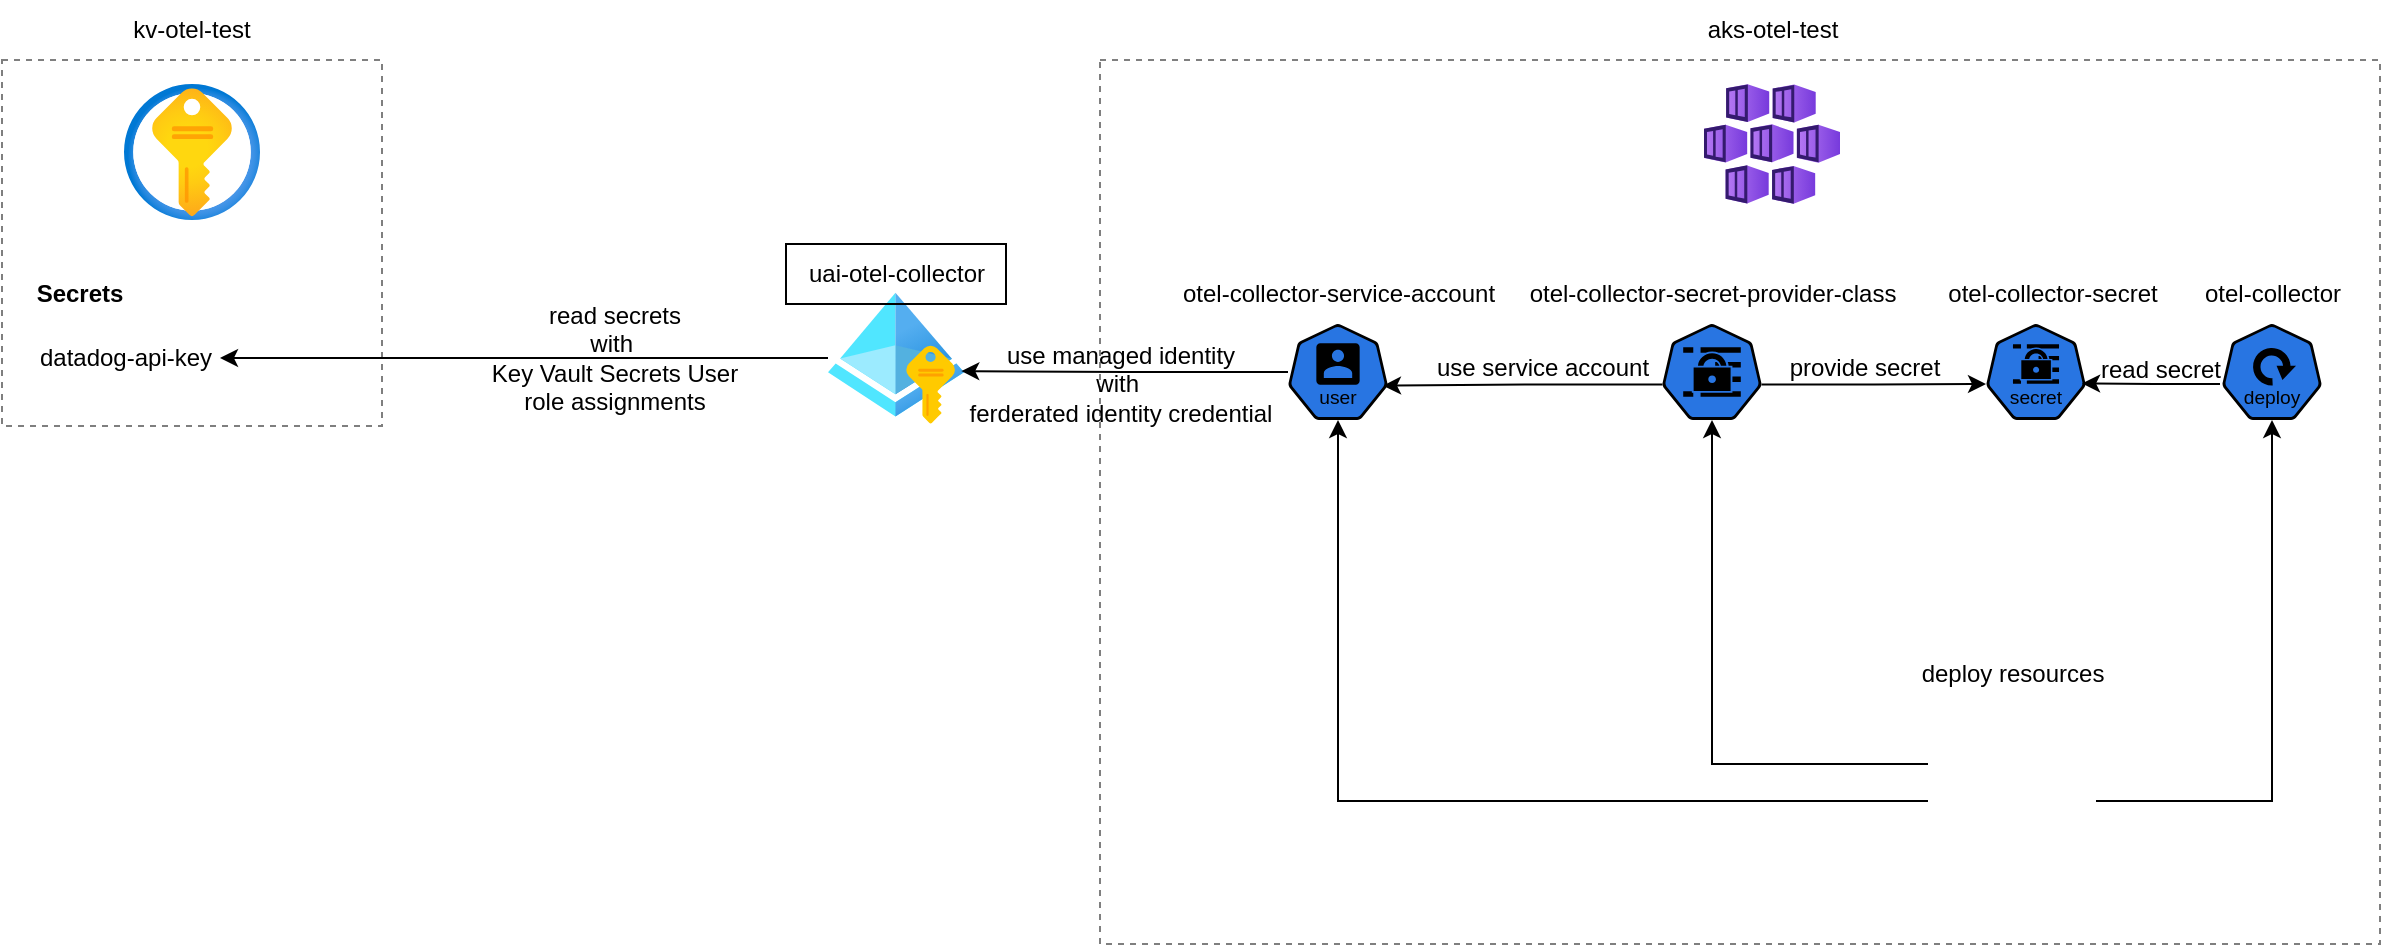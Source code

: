 <mxfile version="27.1.6">
  <diagram name="Seite-1" id="7hMeD5sugoqp-91o-IG9">
    <mxGraphModel dx="1989" dy="555" grid="0" gridSize="10" guides="0" tooltips="1" connect="1" arrows="0" fold="1" page="0" pageScale="1" pageWidth="827" pageHeight="1169" math="0" shadow="0">
      <root>
        <mxCell id="0" />
        <mxCell id="1" parent="0" />
        <mxCell id="xgn5knLo7x7Y8lOP2648-39" value="" style="rounded=0;whiteSpace=wrap;html=1;fillColor=none;dashed=1;opacity=50;fontColor=light-dark(#000000,#FFFFFF);strokeColor=default;" vertex="1" parent="1">
          <mxGeometry x="200" y="558" width="640" height="442" as="geometry" />
        </mxCell>
        <mxCell id="xgn5knLo7x7Y8lOP2648-35" style="edgeStyle=orthogonalEdgeStyle;rounded=0;orthogonalLoop=1;jettySize=auto;html=1;entryX=0.95;entryY=0.642;entryDx=0;entryDy=0;entryPerimeter=0;exitX=0.005;exitY=0.63;exitDx=0;exitDy=0;exitPerimeter=0;fontColor=light-dark(#000000,#FFFFFF);strokeColor=default;" edge="1" parent="1" source="xgn5knLo7x7Y8lOP2648-21" target="xgn5knLo7x7Y8lOP2648-24">
          <mxGeometry relative="1" as="geometry" />
        </mxCell>
        <mxCell id="xgn5knLo7x7Y8lOP2648-38" value="use managed identity&lt;div&gt;with&amp;nbsp;&lt;/div&gt;&lt;div&gt;ferderated identity credential&lt;/div&gt;" style="text;html=1;align=center;verticalAlign=middle;resizable=0;points=[];autosize=1;strokeColor=none;fillColor=none;fontColor=light-dark(#000000,#FFFFFF);" vertex="1" parent="1">
          <mxGeometry x="125" y="690" width="170" height="60" as="geometry" />
        </mxCell>
        <mxCell id="xgn5knLo7x7Y8lOP2648-33" value="read secret" style="text;html=1;align=center;verticalAlign=middle;resizable=0;points=[];autosize=1;strokeColor=none;fillColor=none;fontColor=light-dark(#000000,#FFFFFF);" vertex="1" parent="1">
          <mxGeometry x="690" y="698" width="80" height="30" as="geometry" />
        </mxCell>
        <mxCell id="xgn5knLo7x7Y8lOP2648-42" value="" style="rounded=0;whiteSpace=wrap;html=1;fillColor=none;dashed=1;opacity=50;fontColor=light-dark(#000000,#FFFFFF);strokeColor=default;" vertex="1" parent="1">
          <mxGeometry x="-349" y="558" width="190" height="183" as="geometry" />
        </mxCell>
        <mxCell id="xgn5knLo7x7Y8lOP2648-40" style="edgeStyle=orthogonalEdgeStyle;rounded=0;orthogonalLoop=1;jettySize=auto;html=1;entryX=1;entryY=0.5;entryDx=0;entryDy=0;fontColor=light-dark(#000000,#FFFFFF);strokeColor=default;" edge="1" parent="1" source="xgn5knLo7x7Y8lOP2648-1" target="xgn5knLo7x7Y8lOP2648-4">
          <mxGeometry relative="1" as="geometry">
            <mxPoint x="-230" y="707" as="targetPoint" />
          </mxGeometry>
        </mxCell>
        <mxCell id="xgn5knLo7x7Y8lOP2648-1" value="" style="image;aspect=fixed;html=1;points=[];align=center;fontSize=12;image=img/lib/azure2/identity/Managed_Identities.svg;fontColor=light-dark(#000000,#FFFFFF);strokeColor=default;" vertex="1" parent="1">
          <mxGeometry x="64" y="674" width="68" height="66" as="geometry" />
        </mxCell>
        <mxCell id="xgn5knLo7x7Y8lOP2648-2" value="" style="image;aspect=fixed;html=1;points=[];align=center;fontSize=12;image=img/lib/azure2/security/Key_Vaults.svg;fontColor=light-dark(#000000,#FFFFFF);strokeColor=default;" vertex="1" parent="1">
          <mxGeometry x="-288" y="570" width="68" height="68" as="geometry" />
        </mxCell>
        <mxCell id="xgn5knLo7x7Y8lOP2648-3" value="" style="image;aspect=fixed;html=1;points=[];align=center;fontSize=12;image=img/lib/azure2/containers/Kubernetes_Services.svg;fontColor=light-dark(#000000,#FFFFFF);strokeColor=default;" vertex="1" parent="1">
          <mxGeometry x="502" y="570" width="68" height="60" as="geometry" />
        </mxCell>
        <mxCell id="xgn5knLo7x7Y8lOP2648-4" value="datadog-api-key" style="text;html=1;align=center;verticalAlign=middle;whiteSpace=wrap;rounded=0;fontColor=light-dark(#000000,#FFFFFF);strokeColor=none;" vertex="1" parent="1">
          <mxGeometry x="-334" y="692" width="94" height="30" as="geometry" />
        </mxCell>
        <mxCell id="xgn5knLo7x7Y8lOP2648-7" value="&lt;b&gt;Secrets&lt;/b&gt;" style="text;html=1;align=center;verticalAlign=middle;whiteSpace=wrap;rounded=0;fontColor=light-dark(#000000,#FFFFFF);strokeColor=none;" vertex="1" parent="1">
          <mxGeometry x="-340" y="660" width="60" height="30" as="geometry" />
        </mxCell>
        <mxCell id="xgn5knLo7x7Y8lOP2648-8" value="kv-otel-test" style="text;html=1;align=center;verticalAlign=middle;whiteSpace=wrap;rounded=0;fontColor=light-dark(#000000,#FFFFFF);strokeColor=none;" vertex="1" parent="1">
          <mxGeometry x="-299" y="528" width="90" height="30" as="geometry" />
        </mxCell>
        <mxCell id="xgn5knLo7x7Y8lOP2648-10" value="uai-otel-collector" style="text;html=1;align=center;verticalAlign=middle;resizable=0;points=[];autosize=1;strokeColor=default;fillColor=none;fontColor=light-dark(#000000,#FFFFFF);" vertex="1" parent="1">
          <mxGeometry x="43" y="650" width="110" height="30" as="geometry" />
        </mxCell>
        <mxCell id="xgn5knLo7x7Y8lOP2648-11" value="aks-otel-test" style="text;html=1;align=center;verticalAlign=middle;resizable=0;points=[];autosize=1;strokeColor=none;fillColor=none;fontColor=light-dark(#000000,#FFFFFF);" vertex="1" parent="1">
          <mxGeometry x="491" y="528" width="90" height="30" as="geometry" />
        </mxCell>
        <mxCell id="xgn5knLo7x7Y8lOP2648-13" value="otel-collector" style="text;html=1;align=center;verticalAlign=middle;resizable=0;points=[];autosize=1;strokeColor=none;fillColor=none;fontColor=light-dark(#000000,#FFFFFF);" vertex="1" parent="1">
          <mxGeometry x="741" y="660" width="90" height="30" as="geometry" />
        </mxCell>
        <mxCell id="xgn5knLo7x7Y8lOP2648-26" style="edgeStyle=orthogonalEdgeStyle;rounded=0;orthogonalLoop=1;jettySize=auto;html=1;entryX=0.5;entryY=1;entryDx=0;entryDy=0;entryPerimeter=0;fontColor=light-dark(#000000,#FFFFFF);strokeColor=default;" edge="1" parent="1" source="xgn5knLo7x7Y8lOP2648-14" target="xgn5knLo7x7Y8lOP2648-21">
          <mxGeometry relative="1" as="geometry">
            <mxPoint x="480" y="780" as="targetPoint" />
            <Array as="points">
              <mxPoint x="506" y="910" />
            </Array>
          </mxGeometry>
        </mxCell>
        <mxCell id="xgn5knLo7x7Y8lOP2648-14" value="" style="shape=image;verticalLabelPosition=bottom;labelBackgroundColor=default;verticalAlign=top;aspect=fixed;imageAspect=0;image=https://www.redhat.com/rhdc/managed-files/helm.svg;fontColor=light-dark(#000000,#FFFFFF);strokeColor=default;" vertex="1" parent="1">
          <mxGeometry x="614" y="880" width="84" height="96.99" as="geometry" />
        </mxCell>
        <mxCell id="xgn5knLo7x7Y8lOP2648-16" value="otel-collector-secret" style="text;html=1;align=center;verticalAlign=middle;resizable=0;points=[];autosize=1;strokeColor=none;fillColor=none;fontColor=light-dark(#000000,#FFFFFF);" vertex="1" parent="1">
          <mxGeometry x="611" y="660" width="130" height="30" as="geometry" />
        </mxCell>
        <mxCell id="xgn5knLo7x7Y8lOP2648-18" value="otel-collector-secret-provider-class" style="text;html=1;align=center;verticalAlign=middle;resizable=0;points=[];autosize=1;strokeColor=none;fillColor=none;fontColor=light-dark(#000000,#FFFFFF);" vertex="1" parent="1">
          <mxGeometry x="401" y="660" width="210" height="30" as="geometry" />
        </mxCell>
        <mxCell id="xgn5knLo7x7Y8lOP2648-20" value="otel-collector-service-account" style="text;html=1;align=center;verticalAlign=middle;resizable=0;points=[];autosize=1;strokeColor=none;fillColor=none;fontColor=light-dark(#000000,#FFFFFF);" vertex="1" parent="1">
          <mxGeometry x="229" y="660" width="180" height="30" as="geometry" />
        </mxCell>
        <mxCell id="xgn5knLo7x7Y8lOP2648-21" value="" style="aspect=fixed;sketch=0;html=1;dashed=0;whitespace=wrap;verticalLabelPosition=bottom;verticalAlign=top;fillColor=#2875E2;strokeColor=default;points=[[0.005,0.63,0],[0.1,0.2,0],[0.9,0.2,0],[0.5,0,0],[0.995,0.63,0],[0.72,0.99,0],[0.5,1,0],[0.28,0.99,0]];shape=mxgraph.kubernetes.icon2;prIcon=secret;fontColor=light-dark(#000000,#FFFFFF);" vertex="1" parent="1">
          <mxGeometry x="481" y="690" width="50" height="48" as="geometry" />
        </mxCell>
        <mxCell id="xgn5knLo7x7Y8lOP2648-22" value="" style="aspect=fixed;sketch=0;html=1;dashed=0;whitespace=wrap;verticalLabelPosition=bottom;verticalAlign=top;fillColor=#2875E2;strokeColor=default;points=[[0.005,0.63,0],[0.1,0.2,0],[0.9,0.2,0],[0.5,0,0],[0.995,0.63,0],[0.72,0.99,0],[0.5,1,0],[0.28,0.99,0]];shape=mxgraph.kubernetes.icon2;kubernetesLabel=1;prIcon=secret;fontColor=light-dark(#000000,#FFFFFF);" vertex="1" parent="1">
          <mxGeometry x="643" y="690" width="50" height="48" as="geometry" />
        </mxCell>
        <mxCell id="xgn5knLo7x7Y8lOP2648-23" value="" style="aspect=fixed;sketch=0;html=1;dashed=0;whitespace=wrap;verticalLabelPosition=bottom;verticalAlign=top;fillColor=#2875E2;strokeColor=default;points=[[0.005,0.63,0],[0.1,0.2,0],[0.9,0.2,0],[0.5,0,0],[0.995,0.63,0],[0.72,0.99,0],[0.5,1,0],[0.28,0.99,0]];shape=mxgraph.kubernetes.icon2;kubernetesLabel=1;prIcon=deploy;fontColor=light-dark(#000000,#FFFFFF);" vertex="1" parent="1">
          <mxGeometry x="761" y="690" width="50" height="48" as="geometry" />
        </mxCell>
        <mxCell id="xgn5knLo7x7Y8lOP2648-37" style="edgeStyle=orthogonalEdgeStyle;rounded=0;orthogonalLoop=1;jettySize=auto;html=1;entryX=0.98;entryY=0.599;entryDx=0;entryDy=0;entryPerimeter=0;fontColor=light-dark(#000000,#FFFFFF);strokeColor=default;" edge="1" parent="1" source="xgn5knLo7x7Y8lOP2648-24" target="xgn5knLo7x7Y8lOP2648-1">
          <mxGeometry relative="1" as="geometry">
            <mxPoint x="150" y="730" as="targetPoint" />
          </mxGeometry>
        </mxCell>
        <mxCell id="xgn5knLo7x7Y8lOP2648-24" value="" style="aspect=fixed;sketch=0;html=1;dashed=0;whitespace=wrap;verticalLabelPosition=bottom;verticalAlign=top;fillColor=#2875E2;strokeColor=default;points=[[0.005,0.63,0],[0.1,0.2,0],[0.9,0.2,0],[0.5,0,0],[0.995,0.63,0],[0.72,0.99,0],[0.5,1,0],[0.28,0.99,0]];shape=mxgraph.kubernetes.icon2;kubernetesLabel=1;prIcon=user;fontColor=light-dark(#000000,#FFFFFF);" vertex="1" parent="1">
          <mxGeometry x="294" y="690" width="50" height="48" as="geometry" />
        </mxCell>
        <mxCell id="xgn5knLo7x7Y8lOP2648-25" style="edgeStyle=orthogonalEdgeStyle;rounded=0;orthogonalLoop=1;jettySize=auto;html=1;entryX=0.5;entryY=1;entryDx=0;entryDy=0;entryPerimeter=0;fontColor=light-dark(#000000,#FFFFFF);strokeColor=default;" edge="1" parent="1" source="xgn5knLo7x7Y8lOP2648-14" target="xgn5knLo7x7Y8lOP2648-24">
          <mxGeometry relative="1" as="geometry" />
        </mxCell>
        <mxCell id="xgn5knLo7x7Y8lOP2648-27" style="edgeStyle=orthogonalEdgeStyle;rounded=0;orthogonalLoop=1;jettySize=auto;html=1;entryX=0.5;entryY=1;entryDx=0;entryDy=0;entryPerimeter=0;fontColor=light-dark(#000000,#FFFFFF);strokeColor=default;" edge="1" parent="1" source="xgn5knLo7x7Y8lOP2648-14" target="xgn5knLo7x7Y8lOP2648-23">
          <mxGeometry relative="1" as="geometry" />
        </mxCell>
        <mxCell id="xgn5knLo7x7Y8lOP2648-28" style="edgeStyle=orthogonalEdgeStyle;rounded=0;orthogonalLoop=1;jettySize=auto;html=1;entryX=0.961;entryY=0.619;entryDx=0;entryDy=0;entryPerimeter=0;fontColor=light-dark(#000000,#FFFFFF);strokeColor=default;" edge="1" parent="1" target="xgn5knLo7x7Y8lOP2648-22">
          <mxGeometry relative="1" as="geometry">
            <mxPoint x="760" y="720" as="sourcePoint" />
            <Array as="points">
              <mxPoint x="727" y="720" />
            </Array>
          </mxGeometry>
        </mxCell>
        <mxCell id="xgn5knLo7x7Y8lOP2648-29" style="edgeStyle=orthogonalEdgeStyle;rounded=0;orthogonalLoop=1;jettySize=auto;html=1;exitX=0.995;exitY=0.63;exitDx=0;exitDy=0;exitPerimeter=0;fontColor=light-dark(#000000,#FFFFFF);strokeColor=default;" edge="1" parent="1" source="xgn5knLo7x7Y8lOP2648-21">
          <mxGeometry relative="1" as="geometry">
            <mxPoint x="643" y="720" as="targetPoint" />
          </mxGeometry>
        </mxCell>
        <mxCell id="xgn5knLo7x7Y8lOP2648-30" value="read secrets&lt;div&gt;with&amp;nbsp;&lt;/div&gt;&lt;div&gt;Key Vault Secrets User&lt;/div&gt;&lt;div&gt;role assignments&lt;/div&gt;" style="text;html=1;align=center;verticalAlign=middle;resizable=0;points=[];autosize=1;strokeColor=none;fillColor=none;fontColor=light-dark(#000000,#FFFFFF);" vertex="1" parent="1">
          <mxGeometry x="-118" y="672" width="150" height="70" as="geometry" />
        </mxCell>
        <mxCell id="xgn5knLo7x7Y8lOP2648-32" value="provide secret" style="text;html=1;align=center;verticalAlign=middle;resizable=0;points=[];autosize=1;strokeColor=none;fillColor=none;fontColor=light-dark(#000000,#FFFFFF);" vertex="1" parent="1">
          <mxGeometry x="532" y="697" width="100" height="30" as="geometry" />
        </mxCell>
        <mxCell id="xgn5knLo7x7Y8lOP2648-34" value="deploy resources" style="text;html=1;align=center;verticalAlign=middle;resizable=0;points=[];autosize=1;strokeColor=none;fillColor=none;fontColor=light-dark(#000000,#FFFFFF);" vertex="1" parent="1">
          <mxGeometry x="601" y="850" width="110" height="30" as="geometry" />
        </mxCell>
        <mxCell id="xgn5knLo7x7Y8lOP2648-36" value="use service account" style="text;html=1;align=center;verticalAlign=middle;resizable=0;points=[];autosize=1;strokeColor=none;fillColor=none;fontColor=light-dark(#000000,#FFFFFF);" vertex="1" parent="1">
          <mxGeometry x="356" y="697" width="130" height="30" as="geometry" />
        </mxCell>
      </root>
    </mxGraphModel>
  </diagram>
</mxfile>
